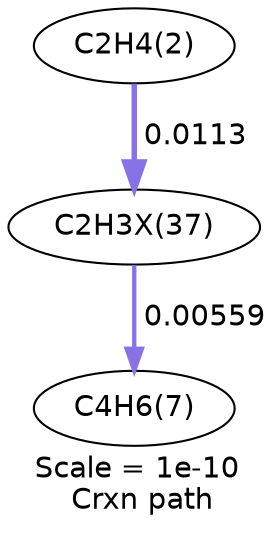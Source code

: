 digraph reaction_paths {
center=1;
s5 -> s27[fontname="Helvetica", style="setlinewidth(2.61)", arrowsize=1.31, color="0.7, 0.511, 0.9"
, label=" 0.0113"];
s27 -> s8[fontname="Helvetica", style="setlinewidth(2.08)", arrowsize=1.04, color="0.7, 0.506, 0.9"
, label=" 0.00559"];
s5 [ fontname="Helvetica", label="C2H4(2)"];
s8 [ fontname="Helvetica", label="C4H6(7)"];
s27 [ fontname="Helvetica", label="C2H3X(37)"];
 label = "Scale = 1e-10\l Crxn path";
 fontname = "Helvetica";
}
